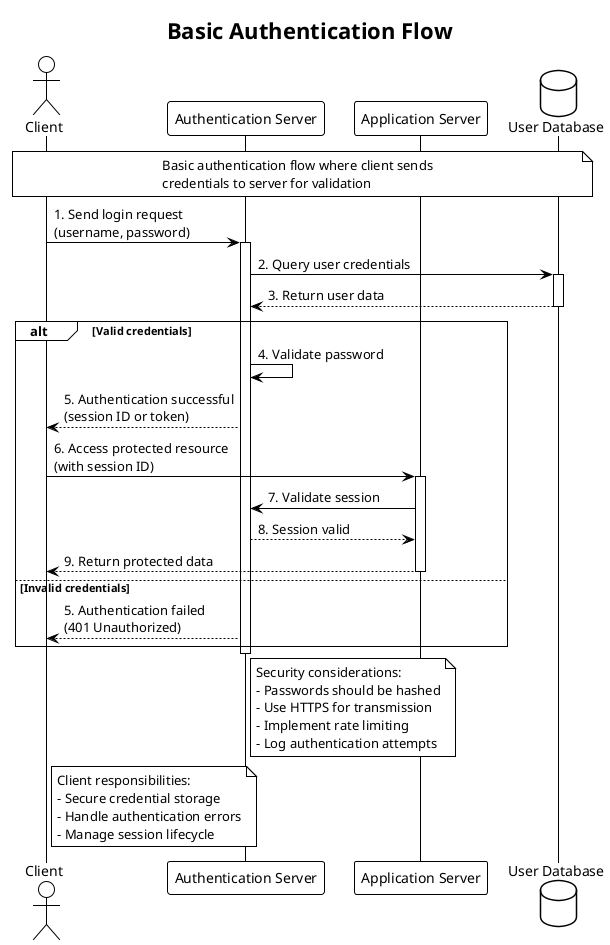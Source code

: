 @startuml
!theme plain
title Basic Authentication Flow

actor "Client" as client
participant "Authentication Server" as auth
participant "Application Server" as app
database "User Database" as db

note over client, db
  Basic authentication flow where client sends
  credentials to server for validation
end note

client -> auth: 1. Send login request\n(username, password)
activate auth

auth -> db: 2. Query user credentials
activate db
db --> auth: 3. Return user data
deactivate db

alt Valid credentials
    auth -> auth: 4. Validate password
    auth --> client: 5. Authentication successful\n(session ID or token)
    
    client -> app: 6. Access protected resource\n(with session ID)
    activate app
    
    app -> auth: 7. Validate session
    auth --> app: 8. Session valid
    
    app --> client: 9. Return protected data
    deactivate app
    
else Invalid credentials
    auth --> client: 5. Authentication failed\n(401 Unauthorized)
end

deactivate auth

note right of auth
  Security considerations:
  - Passwords should be hashed
  - Use HTTPS for transmission
  - Implement rate limiting
  - Log authentication attempts
end note

note right of client
  Client responsibilities:
  - Secure credential storage
  - Handle authentication errors
  - Manage session lifecycle
end note

@enduml